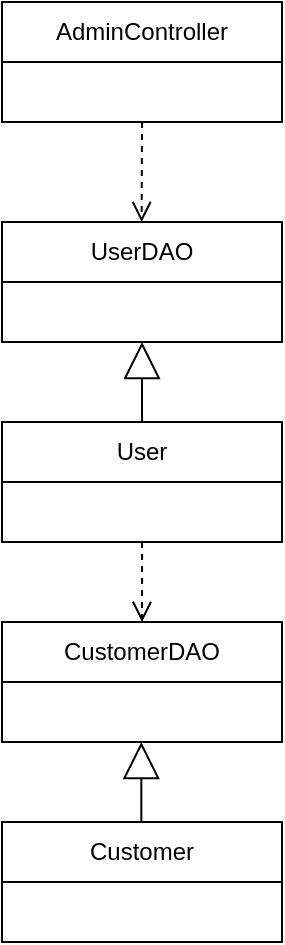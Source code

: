 <mxfile>
    <diagram name="Trang-1" id="qktT0qjpinCFxN4toxlK">
        <mxGraphModel dx="854" dy="371" grid="1" gridSize="10" guides="1" tooltips="1" connect="1" arrows="1" fold="1" page="1" pageScale="1" pageWidth="827" pageHeight="1169" math="0" shadow="0">
            <root>
                <mxCell id="0"/>
                <mxCell id="1" parent="0"/>
                <mxCell id="wnBut_DAxPW7eYNr_kk_-2" value="AdminController" style="swimlane;fontStyle=0;childLayout=stackLayout;horizontal=1;startSize=30;horizontalStack=0;resizeParent=1;resizeParentMax=0;resizeLast=0;collapsible=1;marginBottom=0;whiteSpace=wrap;html=1;" parent="1" vertex="1">
                    <mxGeometry x="370" y="110" width="140" height="60" as="geometry"/>
                </mxCell>
                <mxCell id="Kh6Ndykuzws-ymVwyTLi-1" value="User" style="swimlane;fontStyle=0;childLayout=stackLayout;horizontal=1;startSize=30;horizontalStack=0;resizeParent=1;resizeParentMax=0;resizeLast=0;collapsible=1;marginBottom=0;whiteSpace=wrap;html=1;" parent="1" vertex="1">
                    <mxGeometry x="370" y="320" width="140" height="60" as="geometry"/>
                </mxCell>
                <mxCell id="Kh6Ndykuzws-ymVwyTLi-2" value="CustomerDAO" style="swimlane;fontStyle=0;childLayout=stackLayout;horizontal=1;startSize=30;horizontalStack=0;resizeParent=1;resizeParentMax=0;resizeLast=0;collapsible=1;marginBottom=0;whiteSpace=wrap;html=1;" parent="1" vertex="1">
                    <mxGeometry x="370" y="420" width="140" height="60" as="geometry"/>
                </mxCell>
                <mxCell id="Kh6Ndykuzws-ymVwyTLi-3" value="" style="html=1;verticalAlign=bottom;endArrow=open;dashed=1;endSize=8;curved=0;rounded=0;entryX=0.5;entryY=0;entryDx=0;entryDy=0;exitX=0.5;exitY=1;exitDx=0;exitDy=0;" parent="1" source="wnBut_DAxPW7eYNr_kk_-2" edge="1">
                    <mxGeometry relative="1" as="geometry">
                        <mxPoint x="439.8" y="200" as="sourcePoint"/>
                        <mxPoint x="439.8" y="220" as="targetPoint"/>
                        <Array as="points"/>
                    </mxGeometry>
                </mxCell>
                <mxCell id="Z-hli7LObke5PaMOBl-Z-1" value="UserDAO" style="swimlane;fontStyle=0;childLayout=stackLayout;horizontal=1;startSize=30;horizontalStack=0;resizeParent=1;resizeParentMax=0;resizeLast=0;collapsible=1;marginBottom=0;whiteSpace=wrap;html=1;" parent="1" vertex="1">
                    <mxGeometry x="370" y="220" width="140" height="60" as="geometry"/>
                </mxCell>
                <mxCell id="Z-hli7LObke5PaMOBl-Z-3" value="" style="html=1;verticalAlign=bottom;endArrow=open;dashed=1;endSize=8;curved=0;rounded=0;entryX=0.5;entryY=0;entryDx=0;entryDy=0;exitX=0.5;exitY=1;exitDx=0;exitDy=0;" parent="1" source="Kh6Ndykuzws-ymVwyTLi-1" target="Kh6Ndykuzws-ymVwyTLi-2" edge="1">
                    <mxGeometry relative="1" as="geometry">
                        <mxPoint x="439.76" y="360" as="sourcePoint"/>
                        <mxPoint x="439.76" y="380" as="targetPoint"/>
                        <Array as="points"/>
                    </mxGeometry>
                </mxCell>
                <mxCell id="Z-hli7LObke5PaMOBl-Z-4" value="Customer" style="swimlane;fontStyle=0;childLayout=stackLayout;horizontal=1;startSize=30;horizontalStack=0;resizeParent=1;resizeParentMax=0;resizeLast=0;collapsible=1;marginBottom=0;whiteSpace=wrap;html=1;" parent="1" vertex="1">
                    <mxGeometry x="370" y="520" width="140" height="60" as="geometry"/>
                </mxCell>
                <mxCell id="Z-hli7LObke5PaMOBl-Z-6" value="" style="endArrow=block;endSize=16;endFill=0;html=1;rounded=0;entryX=0.5;entryY=1;entryDx=0;entryDy=0;exitX=0.5;exitY=0;exitDx=0;exitDy=0;" parent="1" source="Kh6Ndykuzws-ymVwyTLi-1" target="Z-hli7LObke5PaMOBl-Z-1" edge="1">
                    <mxGeometry width="160" relative="1" as="geometry">
                        <mxPoint x="300" y="380" as="sourcePoint"/>
                        <mxPoint x="360" y="380" as="targetPoint"/>
                    </mxGeometry>
                </mxCell>
                <mxCell id="Z-hli7LObke5PaMOBl-Z-8" value="" style="endArrow=block;endSize=16;endFill=0;html=1;rounded=0;entryX=0.5;entryY=1;entryDx=0;entryDy=0;exitX=0.5;exitY=0;exitDx=0;exitDy=0;" parent="1" edge="1">
                    <mxGeometry width="160" relative="1" as="geometry">
                        <mxPoint x="439.66" y="520" as="sourcePoint"/>
                        <mxPoint x="439.66" y="480" as="targetPoint"/>
                    </mxGeometry>
                </mxCell>
            </root>
        </mxGraphModel>
    </diagram>
</mxfile>